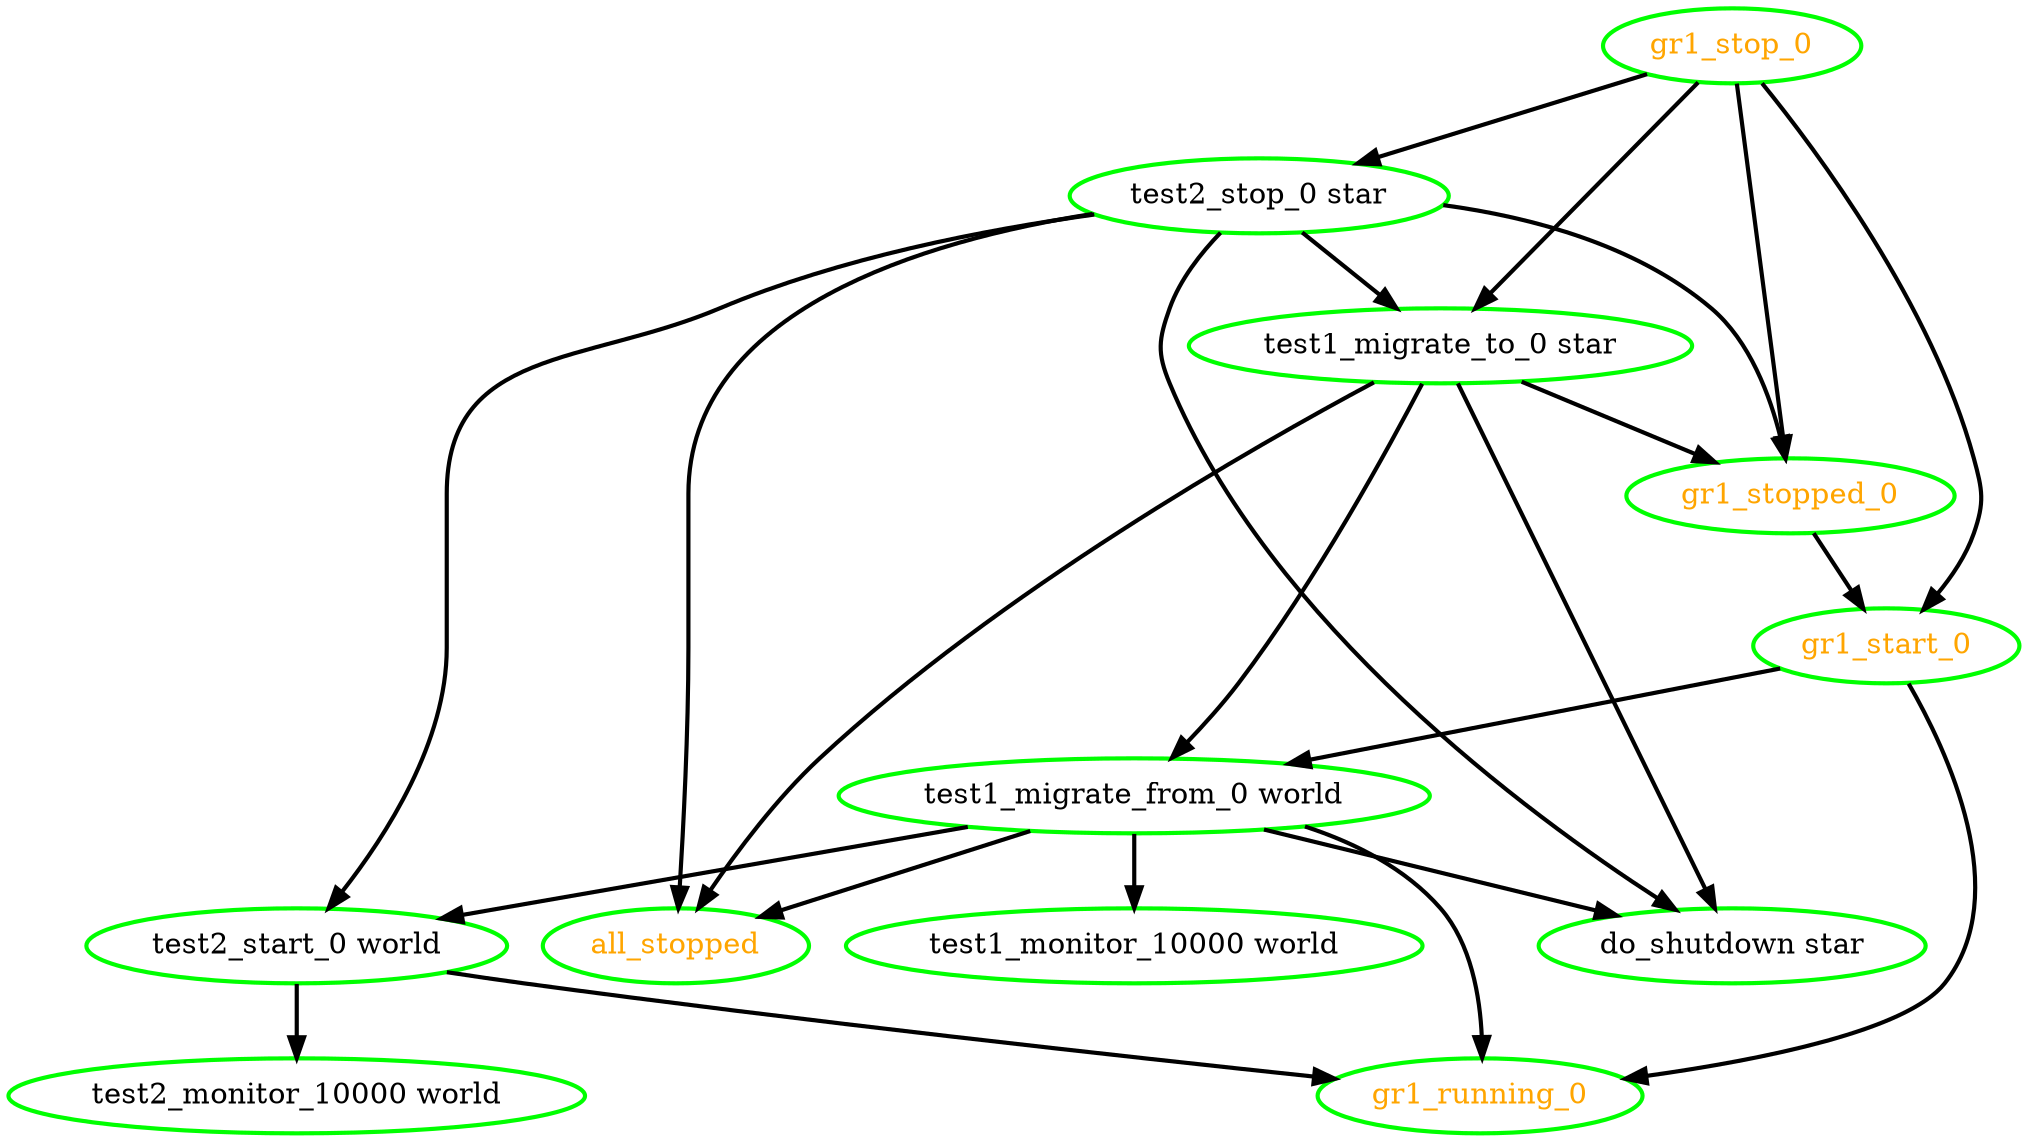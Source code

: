 digraph "g" {
"all_stopped" [ style=bold color="green" fontcolor="orange"  ]
"do_shutdown star" [ style=bold color="green" fontcolor="black"  ]
"gr1_running_0" [ style=bold color="green" fontcolor="orange"  ]
"gr1_start_0" -> "gr1_running_0" [ style = bold]
"gr1_start_0" -> "test1_migrate_from_0 world" [ style = bold]
"gr1_start_0" [ style=bold color="green" fontcolor="orange"  ]
"gr1_stop_0" -> "gr1_start_0" [ style = bold]
"gr1_stop_0" -> "gr1_stopped_0" [ style = bold]
"gr1_stop_0" -> "test1_migrate_to_0 star" [ style = bold]
"gr1_stop_0" -> "test2_stop_0 star" [ style = bold]
"gr1_stop_0" [ style=bold color="green" fontcolor="orange"  ]
"gr1_stopped_0" -> "gr1_start_0" [ style = bold]
"gr1_stopped_0" [ style=bold color="green" fontcolor="orange"  ]
"test1_migrate_from_0 world" -> "all_stopped" [ style = bold]
"test1_migrate_from_0 world" -> "do_shutdown star" [ style = bold]
"test1_migrate_from_0 world" -> "gr1_running_0" [ style = bold]
"test1_migrate_from_0 world" -> "test1_monitor_10000 world" [ style = bold]
"test1_migrate_from_0 world" -> "test2_start_0 world" [ style = bold]
"test1_migrate_from_0 world" [ style=bold color="green" fontcolor="black"  ]
"test1_migrate_to_0 star" -> "all_stopped" [ style = bold]
"test1_migrate_to_0 star" -> "do_shutdown star" [ style = bold]
"test1_migrate_to_0 star" -> "gr1_stopped_0" [ style = bold]
"test1_migrate_to_0 star" -> "test1_migrate_from_0 world" [ style = bold]
"test1_migrate_to_0 star" [ style=bold color="green" fontcolor="black"  ]
"test1_monitor_10000 world" [ style=bold color="green" fontcolor="black"  ]
"test2_monitor_10000 world" [ style=bold color="green" fontcolor="black"  ]
"test2_start_0 world" -> "gr1_running_0" [ style = bold]
"test2_start_0 world" -> "test2_monitor_10000 world" [ style = bold]
"test2_start_0 world" [ style=bold color="green" fontcolor="black"  ]
"test2_stop_0 star" -> "all_stopped" [ style = bold]
"test2_stop_0 star" -> "do_shutdown star" [ style = bold]
"test2_stop_0 star" -> "gr1_stopped_0" [ style = bold]
"test2_stop_0 star" -> "test1_migrate_to_0 star" [ style = bold]
"test2_stop_0 star" -> "test2_start_0 world" [ style = bold]
"test2_stop_0 star" [ style=bold color="green" fontcolor="black"  ]
}
